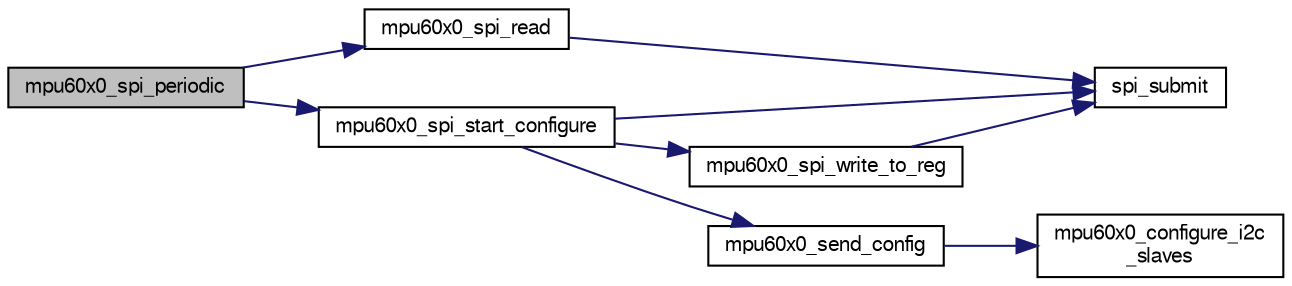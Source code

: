 digraph "mpu60x0_spi_periodic"
{
  edge [fontname="FreeSans",fontsize="10",labelfontname="FreeSans",labelfontsize="10"];
  node [fontname="FreeSans",fontsize="10",shape=record];
  rankdir="LR";
  Node1 [label="mpu60x0_spi_periodic",height=0.2,width=0.4,color="black", fillcolor="grey75", style="filled", fontcolor="black"];
  Node1 -> Node2 [color="midnightblue",fontsize="10",style="solid",fontname="FreeSans"];
  Node2 [label="mpu60x0_spi_read",height=0.2,width=0.4,color="black", fillcolor="white", style="filled",URL="$mpu60x0__spi_8h.html#a2c59e2f5faa545396c71ce296743a4fb"];
  Node2 -> Node3 [color="midnightblue",fontsize="10",style="solid",fontname="FreeSans"];
  Node3 [label="spi_submit",height=0.2,width=0.4,color="black", fillcolor="white", style="filled",URL="$group__spi.html#ga5d383931766cb373ebad0b8bc26d439d",tooltip="Submit SPI transaction. "];
  Node1 -> Node4 [color="midnightblue",fontsize="10",style="solid",fontname="FreeSans"];
  Node4 [label="mpu60x0_spi_start_configure",height=0.2,width=0.4,color="black", fillcolor="white", style="filled",URL="$mpu60x0__spi_8h.html#a8982a3f8243691d3980c136cfa9fcb5c"];
  Node4 -> Node5 [color="midnightblue",fontsize="10",style="solid",fontname="FreeSans"];
  Node5 [label="mpu60x0_send_config",height=0.2,width=0.4,color="black", fillcolor="white", style="filled",URL="$mpu60x0_8c.html#a564470aa2f16b3f6665b99d9141f9ae7",tooltip="Configuration sequence called once before normal use. "];
  Node5 -> Node6 [color="midnightblue",fontsize="10",style="solid",fontname="FreeSans"];
  Node6 [label="mpu60x0_configure_i2c\l_slaves",height=0.2,width=0.4,color="black", fillcolor="white", style="filled",URL="$mpu60x0_8h.html#aedbe7307e6e7f522300178dd964c2f3b",tooltip="Configure I2C slaves of the MPU. "];
  Node4 -> Node7 [color="midnightblue",fontsize="10",style="solid",fontname="FreeSans"];
  Node7 [label="mpu60x0_spi_write_to_reg",height=0.2,width=0.4,color="black", fillcolor="white", style="filled",URL="$mpu60x0__spi_8c.html#af1fb9f28813ab2ad3e7f89298ca708c8"];
  Node7 -> Node3 [color="midnightblue",fontsize="10",style="solid",fontname="FreeSans"];
  Node4 -> Node3 [color="midnightblue",fontsize="10",style="solid",fontname="FreeSans"];
}
